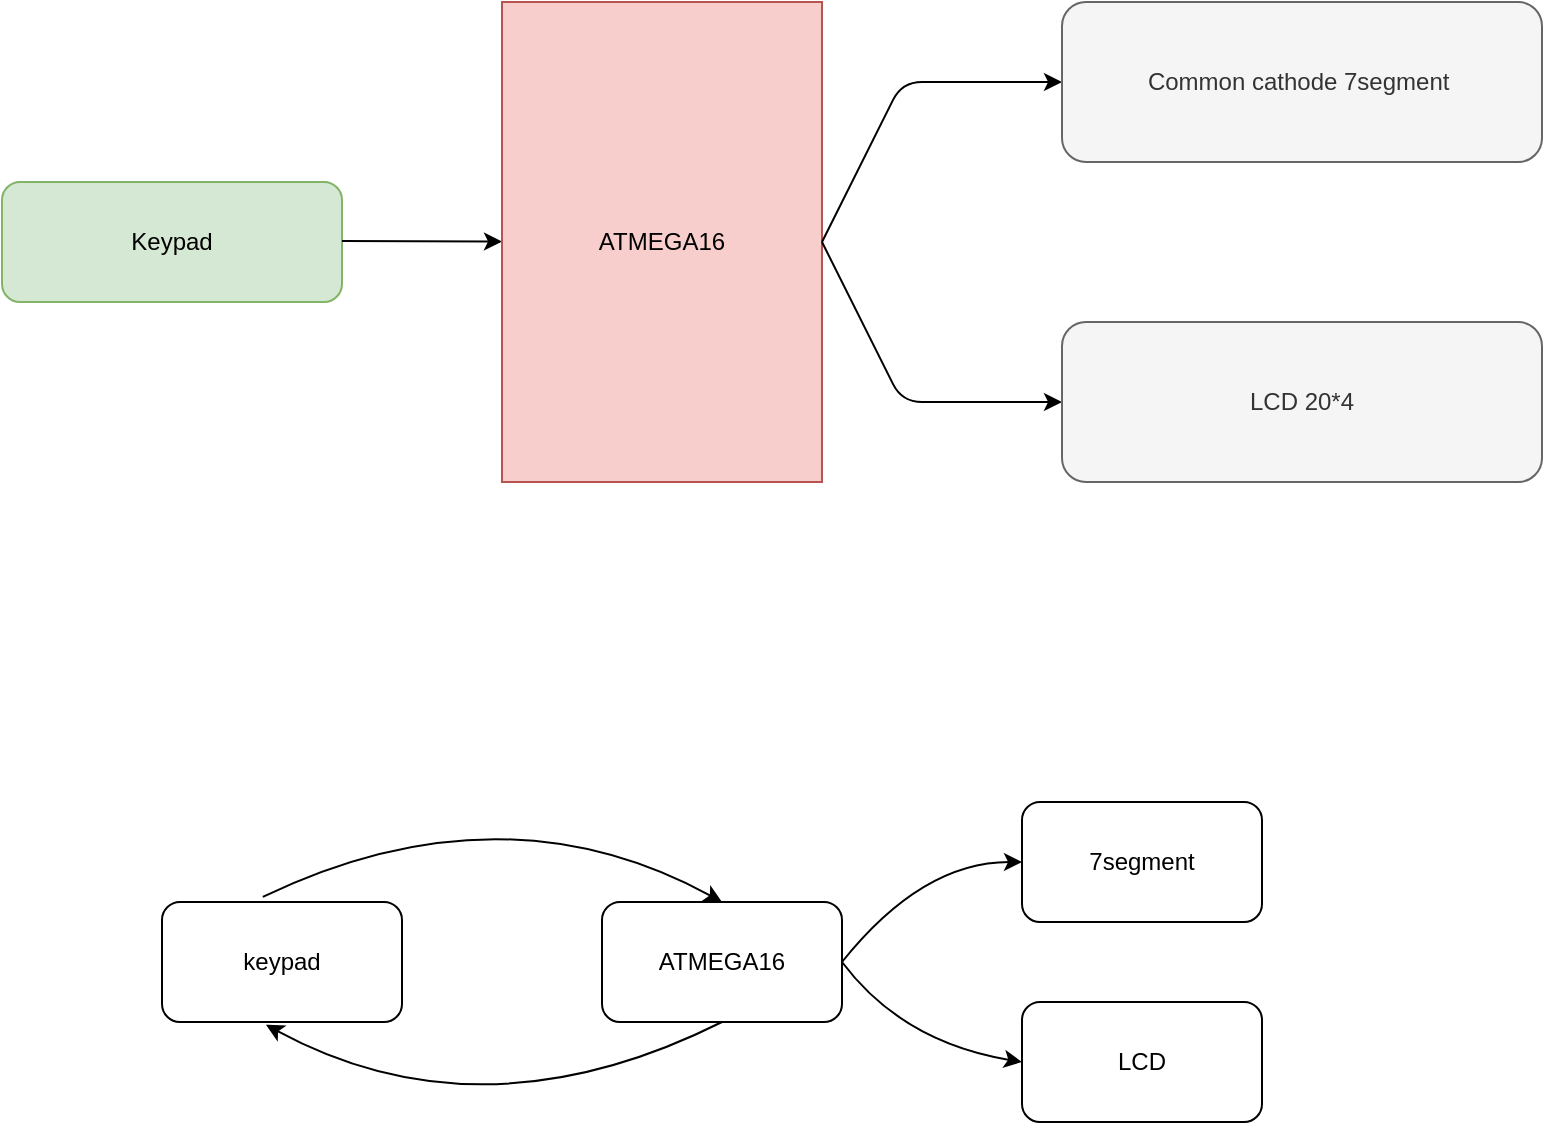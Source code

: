 <mxfile version="14.1.8" type="device"><diagram id="XU2FOYGpKxRnmZ9ioxwS" name="Page-1"><mxGraphModel dx="1038" dy="616" grid="1" gridSize="10" guides="1" tooltips="1" connect="1" arrows="1" fold="1" page="1" pageScale="1" pageWidth="850" pageHeight="1100" math="0" shadow="0"><root><mxCell id="0"/><mxCell id="1" parent="0"/><mxCell id="5wSiu2hz2Oe5YIf_HluM-1" value="Keypad" style="rounded=1;whiteSpace=wrap;html=1;fillColor=#d5e8d4;strokeColor=#82b366;" parent="1" vertex="1"><mxGeometry x="30" y="250" width="170" height="60" as="geometry"/></mxCell><mxCell id="5wSiu2hz2Oe5YIf_HluM-2" value="" style="endArrow=classic;html=1;" parent="1" target="5wSiu2hz2Oe5YIf_HluM-3" edge="1"><mxGeometry width="50" height="50" relative="1" as="geometry"><mxPoint x="200" y="279.5" as="sourcePoint"/><mxPoint x="300" y="280" as="targetPoint"/></mxGeometry></mxCell><mxCell id="5wSiu2hz2Oe5YIf_HluM-3" value="ATMEGA16" style="rounded=0;whiteSpace=wrap;html=1;fillColor=#f8cecc;strokeColor=#b85450;" parent="1" vertex="1"><mxGeometry x="280" y="160" width="160" height="240" as="geometry"/></mxCell><mxCell id="5wSiu2hz2Oe5YIf_HluM-4" value="" style="endArrow=classic;html=1;" parent="1" edge="1"><mxGeometry width="50" height="50" relative="1" as="geometry"><mxPoint x="440" y="280" as="sourcePoint"/><mxPoint x="560" y="200" as="targetPoint"/><Array as="points"><mxPoint x="480" y="200"/></Array></mxGeometry></mxCell><mxCell id="5wSiu2hz2Oe5YIf_HluM-5" value="Common cathode 7segment&amp;nbsp;" style="rounded=1;whiteSpace=wrap;html=1;fillColor=#f5f5f5;strokeColor=#666666;fontColor=#333333;" parent="1" vertex="1"><mxGeometry x="560" y="160" width="240" height="80" as="geometry"/></mxCell><mxCell id="5wSiu2hz2Oe5YIf_HluM-6" value="" style="endArrow=classic;html=1;" parent="1" edge="1"><mxGeometry width="50" height="50" relative="1" as="geometry"><mxPoint x="440" y="280" as="sourcePoint"/><mxPoint x="560" y="360" as="targetPoint"/><Array as="points"><mxPoint x="480" y="360"/></Array></mxGeometry></mxCell><mxCell id="5wSiu2hz2Oe5YIf_HluM-7" value="LCD 20*4" style="rounded=1;whiteSpace=wrap;html=1;fillColor=#f5f5f5;strokeColor=#666666;fontColor=#333333;" parent="1" vertex="1"><mxGeometry x="560" y="320" width="240" height="80" as="geometry"/></mxCell><mxCell id="vvxTWKcmxpxZoHdrgj-T-1" value="ATMEGA16" style="rounded=1;whiteSpace=wrap;html=1;" parent="1" vertex="1"><mxGeometry x="330" y="610" width="120" height="60" as="geometry"/></mxCell><mxCell id="vvxTWKcmxpxZoHdrgj-T-2" value="keypad" style="rounded=1;whiteSpace=wrap;html=1;" parent="1" vertex="1"><mxGeometry x="110" y="610" width="120" height="60" as="geometry"/></mxCell><mxCell id="vvxTWKcmxpxZoHdrgj-T-3" value="7segment" style="rounded=1;whiteSpace=wrap;html=1;" parent="1" vertex="1"><mxGeometry x="540" y="560" width="120" height="60" as="geometry"/></mxCell><mxCell id="vvxTWKcmxpxZoHdrgj-T-4" value="LCD" style="rounded=1;whiteSpace=wrap;html=1;" parent="1" vertex="1"><mxGeometry x="540" y="660" width="120" height="60" as="geometry"/></mxCell><mxCell id="vvxTWKcmxpxZoHdrgj-T-5" value="" style="curved=1;endArrow=classic;html=1;exitX=0.42;exitY=-0.043;exitDx=0;exitDy=0;entryX=0.5;entryY=0;entryDx=0;entryDy=0;exitPerimeter=0;" parent="1" source="vvxTWKcmxpxZoHdrgj-T-2" target="vvxTWKcmxpxZoHdrgj-T-1" edge="1"><mxGeometry width="50" height="50" relative="1" as="geometry"><mxPoint x="380" y="540" as="sourcePoint"/><mxPoint x="450" y="490" as="targetPoint"/><Array as="points"><mxPoint x="280" y="550"/></Array></mxGeometry></mxCell><mxCell id="vvxTWKcmxpxZoHdrgj-T-6" value="" style="curved=1;endArrow=classic;html=1;entryX=0.433;entryY=1.023;entryDx=0;entryDy=0;exitX=0.5;exitY=1;exitDx=0;exitDy=0;entryPerimeter=0;" parent="1" source="vvxTWKcmxpxZoHdrgj-T-1" target="vvxTWKcmxpxZoHdrgj-T-2" edge="1"><mxGeometry width="50" height="50" relative="1" as="geometry"><mxPoint x="400" y="740" as="sourcePoint"/><mxPoint x="450" y="690" as="targetPoint"/><Array as="points"><mxPoint x="270" y="730"/></Array></mxGeometry></mxCell><mxCell id="vvxTWKcmxpxZoHdrgj-T-7" value="" style="curved=1;endArrow=classic;html=1;entryX=0;entryY=0.5;entryDx=0;entryDy=0;exitX=1;exitY=0.5;exitDx=0;exitDy=0;" parent="1" source="vvxTWKcmxpxZoHdrgj-T-1" target="vvxTWKcmxpxZoHdrgj-T-3" edge="1"><mxGeometry width="50" height="50" relative="1" as="geometry"><mxPoint x="400" y="740" as="sourcePoint"/><mxPoint x="450" y="690" as="targetPoint"/><Array as="points"><mxPoint x="490" y="590"/></Array></mxGeometry></mxCell><mxCell id="vvxTWKcmxpxZoHdrgj-T-8" value="" style="curved=1;endArrow=classic;html=1;entryX=0;entryY=0.5;entryDx=0;entryDy=0;" parent="1" target="vvxTWKcmxpxZoHdrgj-T-4" edge="1"><mxGeometry width="50" height="50" relative="1" as="geometry"><mxPoint x="450" y="640" as="sourcePoint"/><mxPoint x="550" y="560" as="targetPoint"/><Array as="points"><mxPoint x="480" y="680"/></Array></mxGeometry></mxCell></root></mxGraphModel></diagram></mxfile>